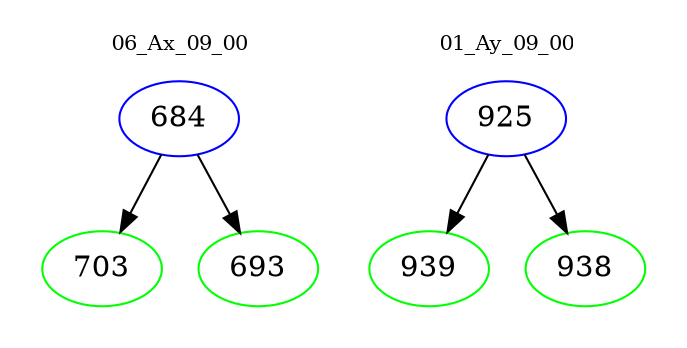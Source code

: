 digraph{
subgraph cluster_0 {
color = white
label = "06_Ax_09_00";
fontsize=10;
T0_684 [label="684", color="blue"]
T0_684 -> T0_703 [color="black"]
T0_703 [label="703", color="green"]
T0_684 -> T0_693 [color="black"]
T0_693 [label="693", color="green"]
}
subgraph cluster_1 {
color = white
label = "01_Ay_09_00";
fontsize=10;
T1_925 [label="925", color="blue"]
T1_925 -> T1_939 [color="black"]
T1_939 [label="939", color="green"]
T1_925 -> T1_938 [color="black"]
T1_938 [label="938", color="green"]
}
}
